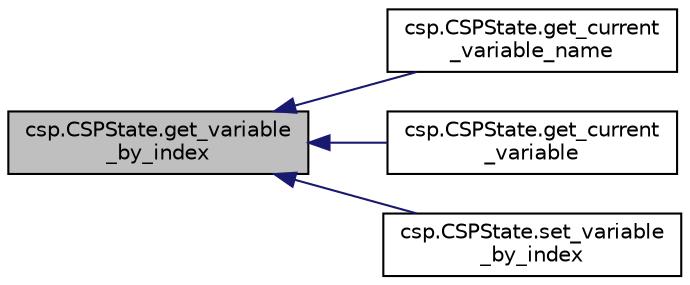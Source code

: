 digraph "csp.CSPState.get_variable_by_index"
{
  edge [fontname="Helvetica",fontsize="10",labelfontname="Helvetica",labelfontsize="10"];
  node [fontname="Helvetica",fontsize="10",shape=record];
  rankdir="LR";
  Node1 [label="csp.CSPState.get_variable\l_by_index",height=0.2,width=0.4,color="black", fillcolor="grey75", style="filled", fontcolor="black"];
  Node1 -> Node2 [dir="back",color="midnightblue",fontsize="10",style="solid",fontname="Helvetica"];
  Node2 [label="csp.CSPState.get_current\l_variable_name",height=0.2,width=0.4,color="black", fillcolor="white", style="filled",URL="$classcsp_1_1_c_s_p_state.html#a7fdcc5e772d816835af290d65d7f139a"];
  Node1 -> Node3 [dir="back",color="midnightblue",fontsize="10",style="solid",fontname="Helvetica"];
  Node3 [label="csp.CSPState.get_current\l_variable",height=0.2,width=0.4,color="black", fillcolor="white", style="filled",URL="$classcsp_1_1_c_s_p_state.html#a7570a60bab86b1c20b0ad65544a2833d"];
  Node1 -> Node4 [dir="back",color="midnightblue",fontsize="10",style="solid",fontname="Helvetica"];
  Node4 [label="csp.CSPState.set_variable\l_by_index",height=0.2,width=0.4,color="black", fillcolor="white", style="filled",URL="$classcsp_1_1_c_s_p_state.html#af21de7f4ee6ccec033123fa67e7787eb"];
}
